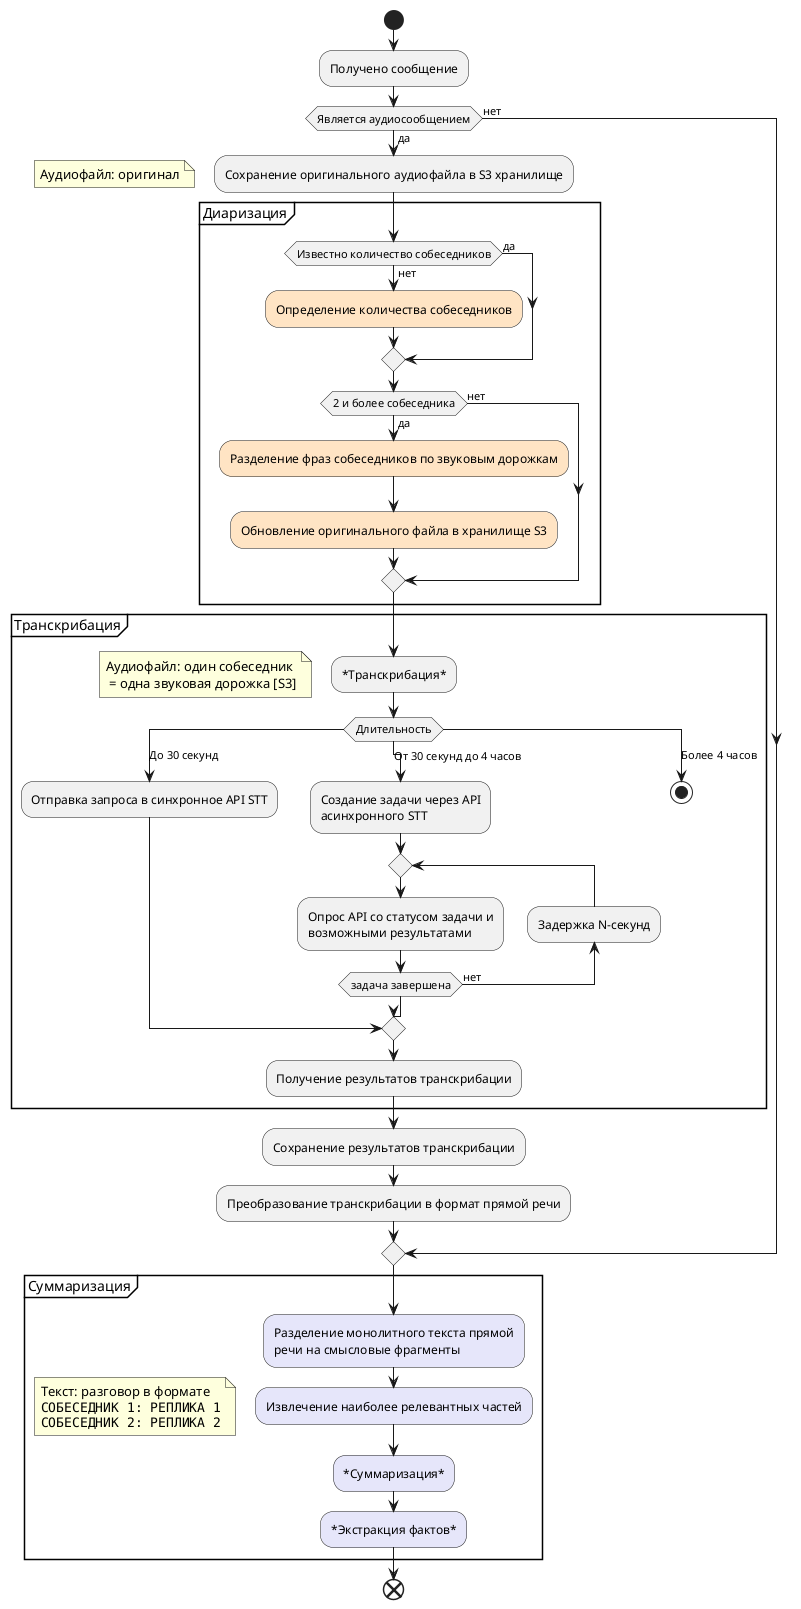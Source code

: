 @startuml Схема суммаризации пост-фактум
start
:Получено сообщение;
if (Является аудиосообщением) then (да)
  :Сохранение оригинального аудиофайла в S3 хранилище;
  floating note left: Аудиофайл: оригинал

  group Диаризация
  if (Известно количество собеседников) then (да)
    ' :*Зафксированная диаризация*;
  else (нет)
    ' :*Незафксированная диаризация*;
    #bisque :Определение количества собеседников;
  endif
  if (2 и более собеседника) then (да)
    #bisque :Разделение фраз собеседников по звуковым дорожкам;
    #bisque :Обновление оригинального файла в хранилище S3;
  else (нет)
  endif
  end group
  
  group Транскрибация
  :*Транскрибация*;
  ' TODO
  floating note left: Аудиофайл: один собеседник\n = одна звуковая дорожка [S3]
  switch (Длительность)
    case (До 30 секунд)
      :Отправка запроса в синхронное API STT;
    case (От 30 секунд до 4 часов) 
      ' :Отправка оригинального\nфайла в хранилище S3;
      :Создание задачи через API\nасинхронного STT;
      repeat
        :Опрос API со статусом задачи и\nвозможными результатами;
      backward :Задержка N-секунд;
      repeat while (задача завершена) is (нет)
      ' TODO: добавить название "да"
    case (Более 4 часов)
      ' TODO: продумать, что будет
      stop
  endswitch
  :Получение результатов транскрибации;
  end group
  :Сохранение результатов транскрибации;
  :Преобразование транскрибации в формат прямой речи;
else (нет)
  ' :Получено сообщение;
endif

group Суммаризация
#lavender :Разделение монолитного текста прямой\nречи на смысловые фрагменты;
#lavender :Извлечение наиболее релевантных частей;
floating note left: Текст: разговор в формате\n""СОБЕСЕДНИК 1: РЕПЛИКА 1""\n""СОБЕСЕДНИК 2: РЕПЛИКА 2""
#lavender :*Суммаризация*;
' TODO

#lavender :*Экстракция фактов*;
' TODO
end group
end 
@enduml
